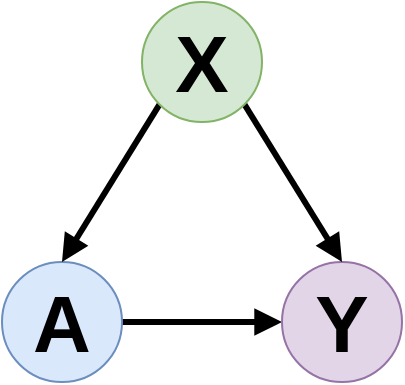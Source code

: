<mxfile version="21.6.5" type="device">
  <diagram name="Page-1" id="qIHnqL3YpAx4ovSOnNfN">
    <mxGraphModel dx="794" dy="420" grid="1" gridSize="10" guides="1" tooltips="1" connect="1" arrows="1" fold="1" page="1" pageScale="1" pageWidth="827" pageHeight="1169" math="0" shadow="0">
      <root>
        <mxCell id="0" />
        <mxCell id="1" parent="0" />
        <mxCell id="GG0Py4mNQ_er1eh0wpnd-3" value="" style="edgeStyle=orthogonalEdgeStyle;rounded=0;orthogonalLoop=1;jettySize=auto;html=1;endArrow=block;endFill=1;strokeWidth=3;" parent="1" source="GG0Py4mNQ_er1eh0wpnd-1" target="GG0Py4mNQ_er1eh0wpnd-2" edge="1">
          <mxGeometry relative="1" as="geometry" />
        </mxCell>
        <mxCell id="GG0Py4mNQ_er1eh0wpnd-1" value="A" style="ellipse;whiteSpace=wrap;html=1;aspect=fixed;fillColor=#dae8fc;strokeColor=#6c8ebf;fontStyle=1;fontSize=40;" parent="1" vertex="1">
          <mxGeometry x="370" y="220" width="60" height="60" as="geometry" />
        </mxCell>
        <mxCell id="GG0Py4mNQ_er1eh0wpnd-2" value="Y" style="ellipse;whiteSpace=wrap;html=1;aspect=fixed;fillColor=#e1d5e7;strokeColor=#9673a6;fontStyle=1;fontSize=40;" parent="1" vertex="1">
          <mxGeometry x="510" y="220" width="60" height="60" as="geometry" />
        </mxCell>
        <mxCell id="GG0Py4mNQ_er1eh0wpnd-5" style="rounded=0;orthogonalLoop=1;jettySize=auto;html=1;exitX=0;exitY=1;exitDx=0;exitDy=0;entryX=0.5;entryY=0;entryDx=0;entryDy=0;endArrow=block;endFill=1;strokeWidth=3;" parent="1" source="GG0Py4mNQ_er1eh0wpnd-4" target="GG0Py4mNQ_er1eh0wpnd-1" edge="1">
          <mxGeometry relative="1" as="geometry" />
        </mxCell>
        <mxCell id="GG0Py4mNQ_er1eh0wpnd-6" style="rounded=0;orthogonalLoop=1;jettySize=auto;html=1;exitX=1;exitY=1;exitDx=0;exitDy=0;entryX=0.5;entryY=0;entryDx=0;entryDy=0;endArrow=block;endFill=1;strokeWidth=3;" parent="1" source="GG0Py4mNQ_er1eh0wpnd-4" target="GG0Py4mNQ_er1eh0wpnd-2" edge="1">
          <mxGeometry relative="1" as="geometry" />
        </mxCell>
        <mxCell id="GG0Py4mNQ_er1eh0wpnd-4" value="X" style="ellipse;whiteSpace=wrap;html=1;aspect=fixed;fillColor=#d5e8d4;strokeColor=#82b366;fontStyle=1;fontSize=40;" parent="1" vertex="1">
          <mxGeometry x="440" y="90" width="60" height="60" as="geometry" />
        </mxCell>
      </root>
    </mxGraphModel>
  </diagram>
</mxfile>

